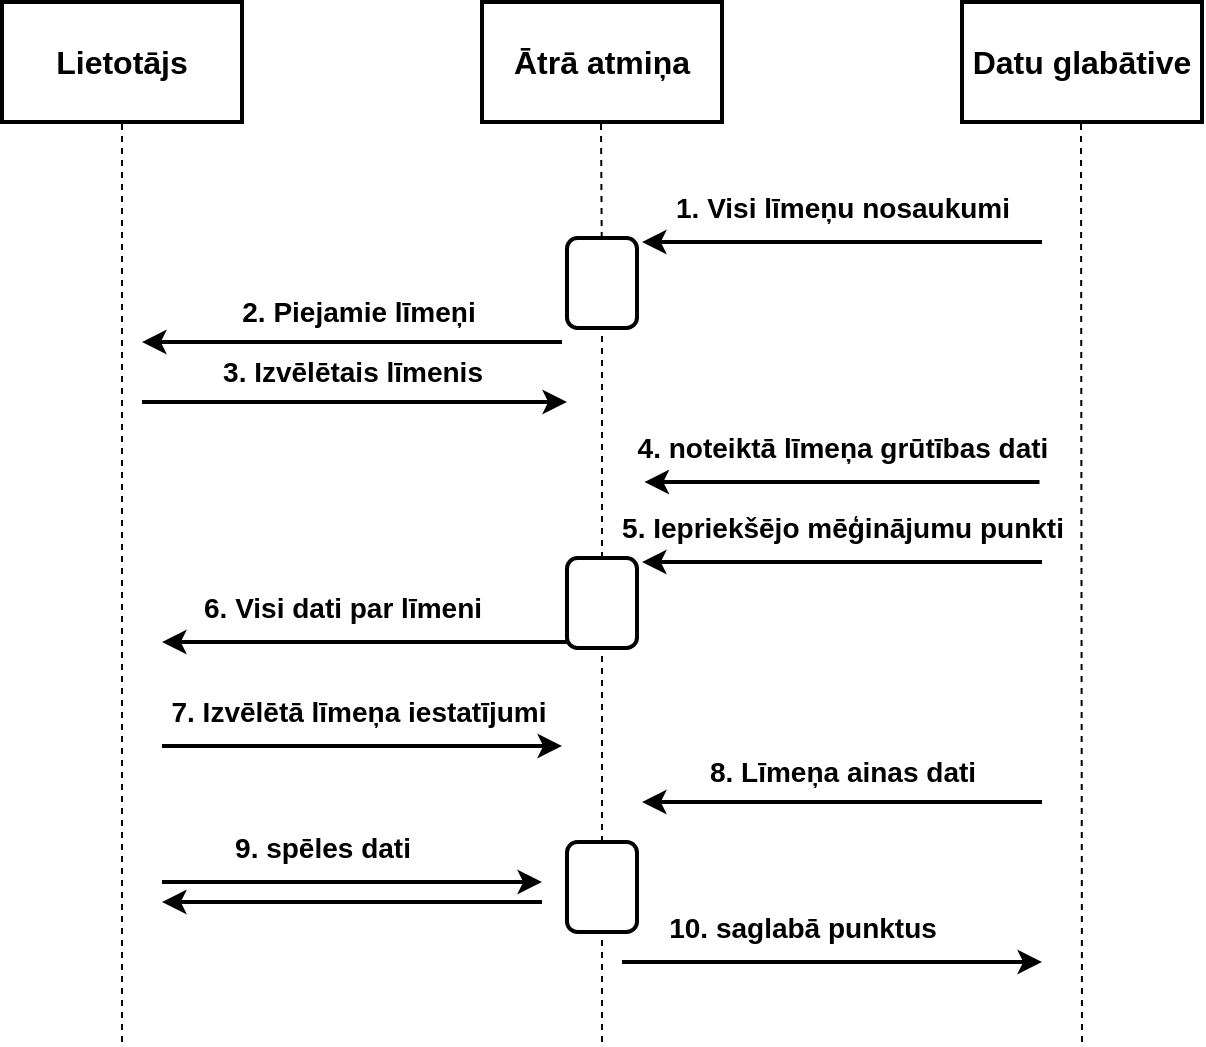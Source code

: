 <mxfile version="24.1.0" type="device">
  <diagram name="Page-1" id="QSWFzI9H8QxoD98xziro">
    <mxGraphModel dx="1195" dy="643" grid="1" gridSize="10" guides="1" tooltips="1" connect="1" arrows="1" fold="1" page="1" pageScale="1" pageWidth="850" pageHeight="1100" math="0" shadow="0">
      <root>
        <mxCell id="0" />
        <mxCell id="1" parent="0" />
        <mxCell id="6kd7-zX1zpFKHx_h584w-1" value="&lt;font style=&quot;font-size: 16px;&quot;&gt;&lt;b&gt;Lietotājs&lt;/b&gt;&lt;/font&gt;" style="rounded=0;whiteSpace=wrap;html=1;strokeWidth=2;" vertex="1" parent="1">
          <mxGeometry x="120" y="120" width="120" height="60" as="geometry" />
        </mxCell>
        <mxCell id="6kd7-zX1zpFKHx_h584w-2" value="&lt;font style=&quot;font-size: 16px;&quot;&gt;&lt;b&gt;Ātrā atmiņa&lt;/b&gt;&lt;/font&gt;" style="rounded=0;whiteSpace=wrap;html=1;strokeColor=default;strokeWidth=2;align=center;verticalAlign=middle;fontFamily=Helvetica;fontSize=12;fontColor=default;fillColor=default;" vertex="1" parent="1">
          <mxGeometry x="360" y="120" width="120" height="60" as="geometry" />
        </mxCell>
        <mxCell id="6kd7-zX1zpFKHx_h584w-3" value="&lt;font style=&quot;font-size: 16px;&quot;&gt;&lt;b&gt;Datu glabātive&lt;/b&gt;&lt;/font&gt;" style="rounded=0;whiteSpace=wrap;html=1;strokeColor=default;strokeWidth=2;align=center;verticalAlign=middle;fontFamily=Helvetica;fontSize=12;fontColor=default;fillColor=default;" vertex="1" parent="1">
          <mxGeometry x="600" y="120" width="120" height="60" as="geometry" />
        </mxCell>
        <mxCell id="6kd7-zX1zpFKHx_h584w-4" value="" style="endArrow=none;dashed=1;html=1;rounded=0;fontFamily=Helvetica;fontSize=12;fontColor=default;entryX=0.5;entryY=1;entryDx=0;entryDy=0;strokeWidth=1;" edge="1" parent="1" target="6kd7-zX1zpFKHx_h584w-1">
          <mxGeometry width="50" height="50" relative="1" as="geometry">
            <mxPoint x="180" y="640" as="sourcePoint" />
            <mxPoint x="340" y="350" as="targetPoint" />
          </mxGeometry>
        </mxCell>
        <mxCell id="6kd7-zX1zpFKHx_h584w-5" value="" style="endArrow=none;dashed=1;html=1;rounded=0;fontFamily=Helvetica;fontSize=12;fontColor=default;entryX=0.5;entryY=1;entryDx=0;entryDy=0;" edge="1" parent="1" source="6kd7-zX1zpFKHx_h584w-17">
          <mxGeometry width="50" height="50" relative="1" as="geometry">
            <mxPoint x="419.5" y="580" as="sourcePoint" />
            <mxPoint x="419.5" y="180" as="targetPoint" />
          </mxGeometry>
        </mxCell>
        <mxCell id="6kd7-zX1zpFKHx_h584w-6" value="" style="endArrow=none;dashed=1;html=1;rounded=0;fontFamily=Helvetica;fontSize=12;fontColor=default;entryX=0.5;entryY=1;entryDx=0;entryDy=0;" edge="1" parent="1">
          <mxGeometry width="50" height="50" relative="1" as="geometry">
            <mxPoint x="660" y="640" as="sourcePoint" />
            <mxPoint x="659.5" y="180" as="targetPoint" />
          </mxGeometry>
        </mxCell>
        <mxCell id="6kd7-zX1zpFKHx_h584w-7" value="" style="endArrow=classic;html=1;rounded=0;fontFamily=Helvetica;fontSize=12;fontColor=default;strokeWidth=2;" edge="1" parent="1">
          <mxGeometry width="50" height="50" relative="1" as="geometry">
            <mxPoint x="190" y="320" as="sourcePoint" />
            <mxPoint x="402.5" y="320" as="targetPoint" />
          </mxGeometry>
        </mxCell>
        <mxCell id="6kd7-zX1zpFKHx_h584w-9" value="" style="endArrow=classic;html=1;rounded=0;fontFamily=Helvetica;fontSize=12;fontColor=default;strokeWidth=2;" edge="1" parent="1">
          <mxGeometry width="50" height="50" relative="1" as="geometry">
            <mxPoint x="640" y="240" as="sourcePoint" />
            <mxPoint x="440" y="240" as="targetPoint" />
          </mxGeometry>
        </mxCell>
        <mxCell id="6kd7-zX1zpFKHx_h584w-11" value="&lt;font style=&quot;font-size: 14px;&quot;&gt;&lt;b&gt;1. Visi līmeņu nosaukumi&lt;/b&gt;&lt;/font&gt;" style="text;html=1;align=center;verticalAlign=middle;resizable=0;points=[];autosize=1;strokeColor=none;fillColor=none;fontFamily=Helvetica;fontSize=12;fontColor=default;" vertex="1" parent="1">
          <mxGeometry x="445" y="208" width="190" height="30" as="geometry" />
        </mxCell>
        <mxCell id="6kd7-zX1zpFKHx_h584w-12" value="&lt;span style=&quot;font-size: 14px;&quot;&gt;&lt;b&gt;3&lt;/b&gt;&lt;/span&gt;&lt;b style=&quot;font-size: 14px; background-color: initial;&quot;&gt;. Izvēlētais līmenis&lt;/b&gt;" style="text;html=1;align=center;verticalAlign=middle;resizable=0;points=[];autosize=1;strokeColor=none;fillColor=none;fontFamily=Helvetica;fontSize=12;fontColor=default;" vertex="1" parent="1">
          <mxGeometry x="220" y="290" width="150" height="30" as="geometry" />
        </mxCell>
        <mxCell id="6kd7-zX1zpFKHx_h584w-14" value="" style="endArrow=classic;html=1;rounded=0;fontFamily=Helvetica;fontSize=12;fontColor=default;strokeWidth=2;" edge="1" parent="1">
          <mxGeometry width="50" height="50" relative="1" as="geometry">
            <mxPoint x="638.75" y="360" as="sourcePoint" />
            <mxPoint x="441.25" y="360" as="targetPoint" />
          </mxGeometry>
        </mxCell>
        <mxCell id="6kd7-zX1zpFKHx_h584w-18" value="" style="endArrow=none;dashed=1;html=1;rounded=0;fontFamily=Helvetica;fontSize=12;fontColor=default;entryX=0.5;entryY=1;entryDx=0;entryDy=0;" edge="1" parent="1" source="6kd7-zX1zpFKHx_h584w-34" target="6kd7-zX1zpFKHx_h584w-17">
          <mxGeometry width="50" height="50" relative="1" as="geometry">
            <mxPoint x="419.5" y="580" as="sourcePoint" />
            <mxPoint x="419.5" y="180" as="targetPoint" />
          </mxGeometry>
        </mxCell>
        <mxCell id="6kd7-zX1zpFKHx_h584w-17" value="" style="rounded=1;whiteSpace=wrap;html=1;strokeColor=default;strokeWidth=2;align=center;verticalAlign=middle;fontFamily=Helvetica;fontSize=12;fontColor=default;fillColor=default;" vertex="1" parent="1">
          <mxGeometry x="402.5" y="238" width="35" height="45" as="geometry" />
        </mxCell>
        <mxCell id="6kd7-zX1zpFKHx_h584w-19" value="&lt;b&gt;&lt;font style=&quot;font-size: 14px;&quot;&gt;4.&amp;nbsp;&lt;/font&gt;&lt;/b&gt;&lt;b style=&quot;background-color: initial;&quot;&gt;&lt;font style=&quot;font-size: 14px;&quot;&gt;noteiktā līmeņa grūtības dati&lt;/font&gt;&lt;/b&gt;" style="text;html=1;align=center;verticalAlign=middle;resizable=0;points=[];autosize=1;strokeColor=none;fillColor=none;fontFamily=Helvetica;fontSize=12;fontColor=default;" vertex="1" parent="1">
          <mxGeometry x="425" y="328" width="230" height="30" as="geometry" />
        </mxCell>
        <mxCell id="6kd7-zX1zpFKHx_h584w-21" value="" style="endArrow=classic;html=1;rounded=0;strokeColor=default;strokeWidth=2;align=center;verticalAlign=middle;fontFamily=Helvetica;fontSize=12;fontColor=default;labelBackgroundColor=default;" edge="1" parent="1">
          <mxGeometry width="50" height="50" relative="1" as="geometry">
            <mxPoint x="640" y="400" as="sourcePoint" />
            <mxPoint x="440" y="400" as="targetPoint" />
          </mxGeometry>
        </mxCell>
        <mxCell id="6kd7-zX1zpFKHx_h584w-22" value="&lt;font style=&quot;font-size: 14px;&quot;&gt;&lt;b&gt;5. Iepriekšējo mēģinājumu punkti&lt;/b&gt;&lt;/font&gt;" style="text;html=1;align=center;verticalAlign=middle;resizable=0;points=[];autosize=1;strokeColor=none;fillColor=none;fontFamily=Helvetica;fontSize=12;fontColor=default;labelBackgroundColor=default;" vertex="1" parent="1">
          <mxGeometry x="420" y="368" width="240" height="30" as="geometry" />
        </mxCell>
        <mxCell id="6kd7-zX1zpFKHx_h584w-25" value="" style="endArrow=classic;html=1;rounded=0;strokeColor=default;strokeWidth=2;align=center;verticalAlign=middle;fontFamily=Helvetica;fontSize=12;fontColor=default;labelBackgroundColor=default;" edge="1" parent="1">
          <mxGeometry width="50" height="50" relative="1" as="geometry">
            <mxPoint x="200" y="492" as="sourcePoint" />
            <mxPoint x="400" y="492" as="targetPoint" />
          </mxGeometry>
        </mxCell>
        <mxCell id="6kd7-zX1zpFKHx_h584w-26" value="&lt;font style=&quot;font-size: 14px;&quot;&gt;&lt;b&gt;7. Izvēlētā līmeņa iestatījumi&lt;/b&gt;&lt;/font&gt;" style="text;html=1;align=center;verticalAlign=middle;resizable=0;points=[];autosize=1;strokeColor=none;fillColor=none;fontFamily=Helvetica;fontSize=12;fontColor=default;labelBackgroundColor=default;" vertex="1" parent="1">
          <mxGeometry x="192.5" y="460" width="210" height="30" as="geometry" />
        </mxCell>
        <mxCell id="6kd7-zX1zpFKHx_h584w-27" value="" style="endArrow=none;dashed=1;html=1;rounded=0;fontFamily=Helvetica;fontSize=12;fontColor=default;entryX=0.5;entryY=1;entryDx=0;entryDy=0;" edge="1" parent="1" target="6kd7-zX1zpFKHx_h584w-24">
          <mxGeometry width="50" height="50" relative="1" as="geometry">
            <mxPoint x="420" y="640" as="sourcePoint" />
            <mxPoint x="420" y="353" as="targetPoint" />
          </mxGeometry>
        </mxCell>
        <mxCell id="6kd7-zX1zpFKHx_h584w-24" value="" style="rounded=1;whiteSpace=wrap;html=1;strokeColor=default;strokeWidth=2;align=center;verticalAlign=middle;fontFamily=Helvetica;fontSize=12;fontColor=default;fillColor=default;" vertex="1" parent="1">
          <mxGeometry x="402.5" y="540" width="35" height="45" as="geometry" />
        </mxCell>
        <mxCell id="6kd7-zX1zpFKHx_h584w-28" value="" style="endArrow=classic;html=1;rounded=0;strokeColor=default;strokeWidth=2;align=center;verticalAlign=middle;fontFamily=Helvetica;fontSize=12;fontColor=default;labelBackgroundColor=default;" edge="1" parent="1">
          <mxGeometry width="50" height="50" relative="1" as="geometry">
            <mxPoint x="640" y="520" as="sourcePoint" />
            <mxPoint x="440" y="520" as="targetPoint" />
          </mxGeometry>
        </mxCell>
        <mxCell id="6kd7-zX1zpFKHx_h584w-29" value="&lt;font style=&quot;font-size: 14px;&quot;&gt;&lt;b&gt;8.&amp;nbsp;&lt;/b&gt;&lt;/font&gt;&lt;b style=&quot;font-size: 14px;&quot;&gt;Līmeņa ainas dati&lt;/b&gt;" style="text;html=1;align=center;verticalAlign=middle;resizable=0;points=[];autosize=1;strokeColor=none;fillColor=none;fontFamily=Helvetica;fontSize=12;fontColor=default;labelBackgroundColor=default;" vertex="1" parent="1">
          <mxGeometry x="460" y="490" width="160" height="30" as="geometry" />
        </mxCell>
        <mxCell id="6kd7-zX1zpFKHx_h584w-30" value="" style="edgeStyle=none;orthogonalLoop=1;jettySize=auto;html=1;rounded=0;strokeColor=default;strokeWidth=2;align=center;verticalAlign=middle;fontFamily=Helvetica;fontSize=12;fontColor=default;labelBackgroundColor=default;endArrow=classic;" edge="1" parent="1">
          <mxGeometry width="100" relative="1" as="geometry">
            <mxPoint x="410" y="440" as="sourcePoint" />
            <mxPoint x="200" y="440" as="targetPoint" />
            <Array as="points" />
          </mxGeometry>
        </mxCell>
        <mxCell id="6kd7-zX1zpFKHx_h584w-31" value="" style="endArrow=classic;html=1;rounded=0;strokeColor=default;strokeWidth=2;align=center;verticalAlign=middle;fontFamily=Helvetica;fontSize=12;fontColor=default;labelBackgroundColor=default;" edge="1" parent="1">
          <mxGeometry width="50" height="50" relative="1" as="geometry">
            <mxPoint x="400" y="290" as="sourcePoint" />
            <mxPoint x="190" y="290" as="targetPoint" />
          </mxGeometry>
        </mxCell>
        <mxCell id="6kd7-zX1zpFKHx_h584w-32" value="&lt;font style=&quot;font-size: 14px;&quot;&gt;&lt;b&gt;2.&amp;nbsp;&lt;/b&gt;&lt;/font&gt;&lt;b style=&quot;font-size: 14px;&quot;&gt;Piejamie līmeņi&lt;/b&gt;" style="text;html=1;align=center;verticalAlign=middle;resizable=0;points=[];autosize=1;strokeColor=none;fillColor=none;fontFamily=Helvetica;fontSize=12;fontColor=default;labelBackgroundColor=default;" vertex="1" parent="1">
          <mxGeometry x="227.5" y="260" width="140" height="30" as="geometry" />
        </mxCell>
        <mxCell id="6kd7-zX1zpFKHx_h584w-33" value="&lt;font style=&quot;font-size: 14px;&quot;&gt;&lt;b&gt;6.&amp;nbsp;&lt;/b&gt;&lt;/font&gt;&lt;b style=&quot;font-size: 14px;&quot;&gt;Visi dati par līmeni&lt;/b&gt;" style="text;html=1;align=center;verticalAlign=middle;resizable=0;points=[];autosize=1;strokeColor=none;fillColor=none;fontFamily=Helvetica;fontSize=12;fontColor=default;labelBackgroundColor=default;" vertex="1" parent="1">
          <mxGeometry x="210" y="408" width="160" height="30" as="geometry" />
        </mxCell>
        <mxCell id="6kd7-zX1zpFKHx_h584w-35" value="" style="endArrow=none;dashed=1;html=1;rounded=0;fontFamily=Helvetica;fontSize=12;fontColor=default;entryX=0.5;entryY=1;entryDx=0;entryDy=0;" edge="1" parent="1" source="6kd7-zX1zpFKHx_h584w-24" target="6kd7-zX1zpFKHx_h584w-34">
          <mxGeometry width="50" height="50" relative="1" as="geometry">
            <mxPoint x="420" y="540" as="sourcePoint" />
            <mxPoint x="420" y="283" as="targetPoint" />
          </mxGeometry>
        </mxCell>
        <mxCell id="6kd7-zX1zpFKHx_h584w-34" value="" style="rounded=1;whiteSpace=wrap;html=1;strokeColor=default;strokeWidth=2;align=center;verticalAlign=middle;fontFamily=Helvetica;fontSize=12;fontColor=default;fillColor=default;" vertex="1" parent="1">
          <mxGeometry x="402.5" y="398" width="35" height="45" as="geometry" />
        </mxCell>
        <mxCell id="6kd7-zX1zpFKHx_h584w-36" value="" style="endArrow=classic;html=1;rounded=0;strokeColor=default;strokeWidth=2;align=center;verticalAlign=middle;fontFamily=Helvetica;fontSize=12;fontColor=default;labelBackgroundColor=default;" edge="1" parent="1">
          <mxGeometry width="50" height="50" relative="1" as="geometry">
            <mxPoint x="200" y="560" as="sourcePoint" />
            <mxPoint x="390" y="560" as="targetPoint" />
          </mxGeometry>
        </mxCell>
        <mxCell id="6kd7-zX1zpFKHx_h584w-37" value="" style="endArrow=classic;html=1;rounded=0;strokeColor=default;strokeWidth=2;align=center;verticalAlign=middle;fontFamily=Helvetica;fontSize=12;fontColor=default;labelBackgroundColor=default;" edge="1" parent="1">
          <mxGeometry width="50" height="50" relative="1" as="geometry">
            <mxPoint x="390" y="570" as="sourcePoint" />
            <mxPoint x="200" y="570" as="targetPoint" />
          </mxGeometry>
        </mxCell>
        <mxCell id="6kd7-zX1zpFKHx_h584w-38" value="&lt;b&gt;&lt;font style=&quot;font-size: 14px;&quot;&gt;9. spēles dati&lt;/font&gt;&lt;/b&gt;" style="text;html=1;align=center;verticalAlign=middle;resizable=0;points=[];autosize=1;strokeColor=none;fillColor=none;fontFamily=Helvetica;fontSize=12;fontColor=default;labelBackgroundColor=default;" vertex="1" parent="1">
          <mxGeometry x="225" y="528" width="110" height="30" as="geometry" />
        </mxCell>
        <mxCell id="6kd7-zX1zpFKHx_h584w-39" value="" style="edgeStyle=none;orthogonalLoop=1;jettySize=auto;html=1;rounded=0;strokeColor=default;strokeWidth=2;align=center;verticalAlign=middle;fontFamily=Helvetica;fontSize=12;fontColor=default;labelBackgroundColor=default;endArrow=classic;" edge="1" parent="1">
          <mxGeometry width="100" relative="1" as="geometry">
            <mxPoint x="430" y="600" as="sourcePoint" />
            <mxPoint x="640" y="600" as="targetPoint" />
            <Array as="points" />
          </mxGeometry>
        </mxCell>
        <mxCell id="6kd7-zX1zpFKHx_h584w-40" value="&lt;b&gt;&lt;font style=&quot;font-size: 14px;&quot;&gt;10. saglabā punktus&lt;/font&gt;&lt;/b&gt;" style="text;html=1;align=center;verticalAlign=middle;resizable=0;points=[];autosize=1;strokeColor=none;fillColor=none;fontFamily=Helvetica;fontSize=12;fontColor=default;labelBackgroundColor=default;" vertex="1" parent="1">
          <mxGeometry x="440" y="568" width="160" height="30" as="geometry" />
        </mxCell>
      </root>
    </mxGraphModel>
  </diagram>
</mxfile>
